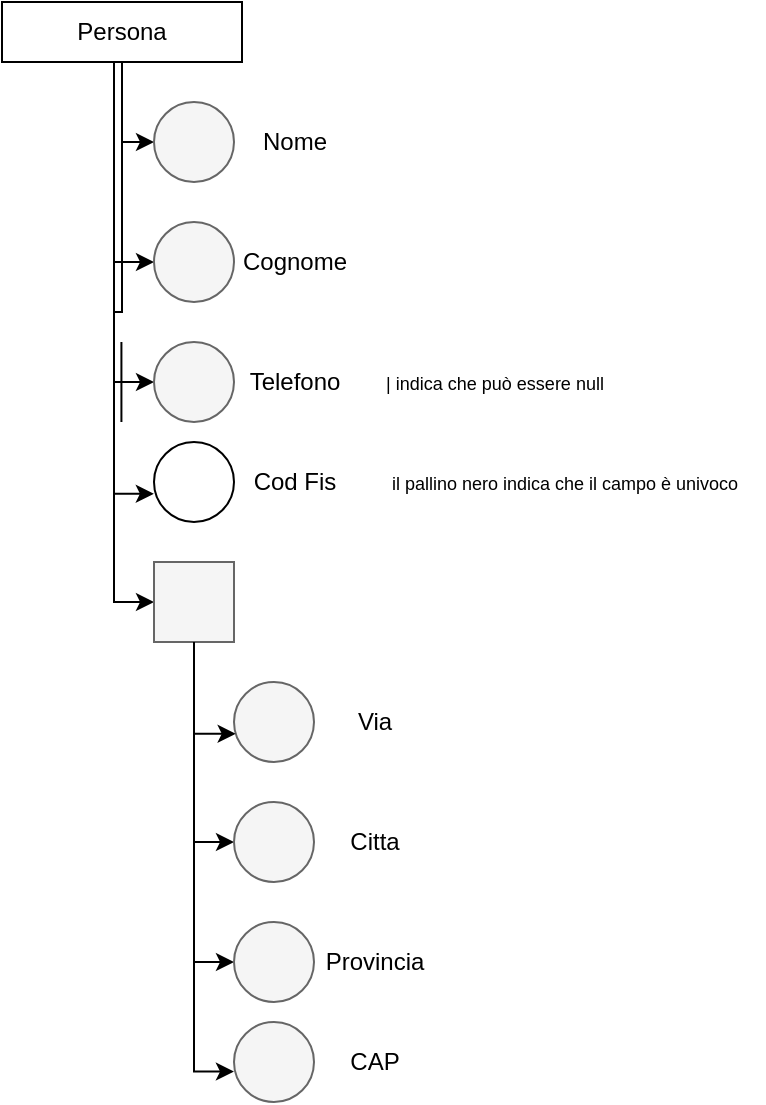 <mxfile version="24.7.8">
  <diagram name="Pagina-1" id="cW9Y8s9JfGk05K29dQuO">
    <mxGraphModel dx="875" dy="1693" grid="1" gridSize="10" guides="1" tooltips="1" connect="1" arrows="1" fold="1" page="1" pageScale="1" pageWidth="827" pageHeight="1169" math="0" shadow="0">
      <root>
        <mxCell id="0" />
        <mxCell id="1" parent="0" />
        <mxCell id="0n1MjsVZOhJ_JY2lPPmX-4" value="" style="edgeStyle=orthogonalEdgeStyle;rounded=0;orthogonalLoop=1;jettySize=auto;html=1;" edge="1" parent="1" source="0n1MjsVZOhJ_JY2lPPmX-1" target="0n1MjsVZOhJ_JY2lPPmX-2">
          <mxGeometry relative="1" as="geometry">
            <Array as="points">
              <mxPoint x="414" y="-520" />
            </Array>
          </mxGeometry>
        </mxCell>
        <mxCell id="0n1MjsVZOhJ_JY2lPPmX-7" style="edgeStyle=orthogonalEdgeStyle;rounded=0;orthogonalLoop=1;jettySize=auto;html=1;entryX=0;entryY=0.5;entryDx=0;entryDy=0;" edge="1" parent="1" source="0n1MjsVZOhJ_JY2lPPmX-1" target="0n1MjsVZOhJ_JY2lPPmX-5">
          <mxGeometry relative="1" as="geometry">
            <mxPoint x="414" y="-450" as="targetPoint" />
            <Array as="points">
              <mxPoint x="410" y="-460" />
            </Array>
          </mxGeometry>
        </mxCell>
        <mxCell id="0n1MjsVZOhJ_JY2lPPmX-11" style="edgeStyle=orthogonalEdgeStyle;rounded=0;orthogonalLoop=1;jettySize=auto;html=1;entryX=0;entryY=0.5;entryDx=0;entryDy=0;" edge="1" parent="1" source="0n1MjsVZOhJ_JY2lPPmX-1" target="0n1MjsVZOhJ_JY2lPPmX-9">
          <mxGeometry relative="1" as="geometry">
            <Array as="points">
              <mxPoint x="410" y="-400" />
            </Array>
          </mxGeometry>
        </mxCell>
        <mxCell id="0n1MjsVZOhJ_JY2lPPmX-19" style="edgeStyle=orthogonalEdgeStyle;rounded=0;orthogonalLoop=1;jettySize=auto;html=1;entryX=0;entryY=0.5;entryDx=0;entryDy=0;" edge="1" parent="1" source="0n1MjsVZOhJ_JY2lPPmX-1" target="0n1MjsVZOhJ_JY2lPPmX-18">
          <mxGeometry relative="1" as="geometry" />
        </mxCell>
        <mxCell id="0n1MjsVZOhJ_JY2lPPmX-1" value="Persona" style="rounded=0;whiteSpace=wrap;html=1;" vertex="1" parent="1">
          <mxGeometry x="354" y="-590" width="120" height="30" as="geometry" />
        </mxCell>
        <mxCell id="0n1MjsVZOhJ_JY2lPPmX-2" value="" style="ellipse;whiteSpace=wrap;html=1;aspect=fixed;fillColor=#f5f5f5;fontColor=#333333;strokeColor=#666666;" vertex="1" parent="1">
          <mxGeometry x="430" y="-540" width="40" height="40" as="geometry" />
        </mxCell>
        <mxCell id="0n1MjsVZOhJ_JY2lPPmX-3" value="Nome" style="text;html=1;align=center;verticalAlign=middle;resizable=0;points=[];autosize=1;strokeColor=none;fillColor=none;" vertex="1" parent="1">
          <mxGeometry x="470" y="-535" width="60" height="30" as="geometry" />
        </mxCell>
        <mxCell id="0n1MjsVZOhJ_JY2lPPmX-5" value="" style="ellipse;whiteSpace=wrap;html=1;aspect=fixed;fillColor=#f5f5f5;fontColor=#333333;strokeColor=#666666;" vertex="1" parent="1">
          <mxGeometry x="430" y="-480" width="40" height="40" as="geometry" />
        </mxCell>
        <mxCell id="0n1MjsVZOhJ_JY2lPPmX-6" value="Cognome" style="text;html=1;align=center;verticalAlign=middle;resizable=0;points=[];autosize=1;strokeColor=none;fillColor=none;" vertex="1" parent="1">
          <mxGeometry x="460" y="-475" width="80" height="30" as="geometry" />
        </mxCell>
        <mxCell id="0n1MjsVZOhJ_JY2lPPmX-8" value="Telefono" style="text;html=1;align=center;verticalAlign=middle;resizable=0;points=[];autosize=1;strokeColor=none;fillColor=none;" vertex="1" parent="1">
          <mxGeometry x="465" y="-415" width="70" height="30" as="geometry" />
        </mxCell>
        <mxCell id="0n1MjsVZOhJ_JY2lPPmX-9" value="" style="ellipse;whiteSpace=wrap;html=1;aspect=fixed;fillColor=#f5f5f5;fontColor=#333333;strokeColor=#666666;" vertex="1" parent="1">
          <mxGeometry x="430" y="-420" width="40" height="40" as="geometry" />
        </mxCell>
        <mxCell id="0n1MjsVZOhJ_JY2lPPmX-12" value="" style="endArrow=none;html=1;rounded=0;" edge="1" parent="1">
          <mxGeometry width="50" height="50" relative="1" as="geometry">
            <mxPoint x="413.71" y="-380" as="sourcePoint" />
            <mxPoint x="413.71" y="-420" as="targetPoint" />
          </mxGeometry>
        </mxCell>
        <mxCell id="0n1MjsVZOhJ_JY2lPPmX-13" value="&lt;font style=&quot;font-size: 9px;&quot;&gt;| indica che può essere null&lt;/font&gt;" style="text;html=1;align=center;verticalAlign=middle;resizable=0;points=[];autosize=1;strokeColor=none;fillColor=none;" vertex="1" parent="1">
          <mxGeometry x="535" y="-415" width="130" height="30" as="geometry" />
        </mxCell>
        <mxCell id="0n1MjsVZOhJ_JY2lPPmX-14" value="" style="ellipse;whiteSpace=wrap;html=1;aspect=fixed;" vertex="1" parent="1">
          <mxGeometry x="430" y="-370" width="40" height="40" as="geometry" />
        </mxCell>
        <mxCell id="0n1MjsVZOhJ_JY2lPPmX-15" value="Cod Fis" style="text;html=1;align=center;verticalAlign=middle;resizable=0;points=[];autosize=1;strokeColor=none;fillColor=none;" vertex="1" parent="1">
          <mxGeometry x="470" y="-365" width="60" height="30" as="geometry" />
        </mxCell>
        <mxCell id="0n1MjsVZOhJ_JY2lPPmX-16" style="edgeStyle=orthogonalEdgeStyle;rounded=0;orthogonalLoop=1;jettySize=auto;html=1;entryX=-0.002;entryY=0.647;entryDx=0;entryDy=0;entryPerimeter=0;" edge="1" parent="1" source="0n1MjsVZOhJ_JY2lPPmX-1" target="0n1MjsVZOhJ_JY2lPPmX-14">
          <mxGeometry relative="1" as="geometry">
            <Array as="points">
              <mxPoint x="410" y="-344" />
            </Array>
          </mxGeometry>
        </mxCell>
        <mxCell id="0n1MjsVZOhJ_JY2lPPmX-17" value="&lt;font style=&quot;font-size: 9px;&quot;&gt;il pallino nero indica che il campo è univoco&lt;/font&gt;" style="text;html=1;align=center;verticalAlign=middle;resizable=0;points=[];autosize=1;strokeColor=none;fillColor=none;" vertex="1" parent="1">
          <mxGeometry x="535" y="-365" width="200" height="30" as="geometry" />
        </mxCell>
        <mxCell id="0n1MjsVZOhJ_JY2lPPmX-30" style="edgeStyle=orthogonalEdgeStyle;rounded=0;orthogonalLoop=1;jettySize=auto;html=1;entryX=0;entryY=0.5;entryDx=0;entryDy=0;" edge="1" parent="1" source="0n1MjsVZOhJ_JY2lPPmX-18" target="0n1MjsVZOhJ_JY2lPPmX-24">
          <mxGeometry relative="1" as="geometry" />
        </mxCell>
        <mxCell id="0n1MjsVZOhJ_JY2lPPmX-31" style="edgeStyle=orthogonalEdgeStyle;rounded=0;orthogonalLoop=1;jettySize=auto;html=1;entryX=0;entryY=0.5;entryDx=0;entryDy=0;" edge="1" parent="1" source="0n1MjsVZOhJ_JY2lPPmX-18" target="0n1MjsVZOhJ_JY2lPPmX-23">
          <mxGeometry relative="1" as="geometry" />
        </mxCell>
        <mxCell id="0n1MjsVZOhJ_JY2lPPmX-18" value="" style="whiteSpace=wrap;html=1;aspect=fixed;fillColor=#f5f5f5;fontColor=#333333;strokeColor=#666666;" vertex="1" parent="1">
          <mxGeometry x="430" y="-310" width="40" height="40" as="geometry" />
        </mxCell>
        <mxCell id="0n1MjsVZOhJ_JY2lPPmX-20" value="" style="ellipse;whiteSpace=wrap;html=1;aspect=fixed;fillColor=#f5f5f5;fontColor=#333333;strokeColor=#666666;" vertex="1" parent="1">
          <mxGeometry x="470" y="-250" width="40" height="40" as="geometry" />
        </mxCell>
        <mxCell id="0n1MjsVZOhJ_JY2lPPmX-21" value="Via" style="text;html=1;align=center;verticalAlign=middle;resizable=0;points=[];autosize=1;strokeColor=none;fillColor=none;" vertex="1" parent="1">
          <mxGeometry x="520" y="-245" width="40" height="30" as="geometry" />
        </mxCell>
        <mxCell id="0n1MjsVZOhJ_JY2lPPmX-22" value="Citta" style="text;html=1;align=center;verticalAlign=middle;resizable=0;points=[];autosize=1;strokeColor=none;fillColor=none;" vertex="1" parent="1">
          <mxGeometry x="515" y="-185" width="50" height="30" as="geometry" />
        </mxCell>
        <mxCell id="0n1MjsVZOhJ_JY2lPPmX-23" value="" style="ellipse;whiteSpace=wrap;html=1;aspect=fixed;fillColor=#f5f5f5;fontColor=#333333;strokeColor=#666666;" vertex="1" parent="1">
          <mxGeometry x="470" y="-190" width="40" height="40" as="geometry" />
        </mxCell>
        <mxCell id="0n1MjsVZOhJ_JY2lPPmX-24" value="" style="ellipse;whiteSpace=wrap;html=1;aspect=fixed;fillColor=#f5f5f5;fontColor=#333333;strokeColor=#666666;" vertex="1" parent="1">
          <mxGeometry x="470" y="-130" width="40" height="40" as="geometry" />
        </mxCell>
        <mxCell id="0n1MjsVZOhJ_JY2lPPmX-25" value="Provincia" style="text;html=1;align=center;verticalAlign=middle;resizable=0;points=[];autosize=1;strokeColor=none;fillColor=none;" vertex="1" parent="1">
          <mxGeometry x="505" y="-125" width="70" height="30" as="geometry" />
        </mxCell>
        <mxCell id="0n1MjsVZOhJ_JY2lPPmX-26" value="" style="ellipse;whiteSpace=wrap;html=1;aspect=fixed;fillColor=#f5f5f5;fontColor=#333333;strokeColor=#666666;" vertex="1" parent="1">
          <mxGeometry x="470" y="-80" width="40" height="40" as="geometry" />
        </mxCell>
        <mxCell id="0n1MjsVZOhJ_JY2lPPmX-27" value="CAP" style="text;html=1;align=center;verticalAlign=middle;resizable=0;points=[];autosize=1;strokeColor=none;fillColor=none;" vertex="1" parent="1">
          <mxGeometry x="515" y="-75" width="50" height="30" as="geometry" />
        </mxCell>
        <mxCell id="0n1MjsVZOhJ_JY2lPPmX-28" style="edgeStyle=orthogonalEdgeStyle;rounded=0;orthogonalLoop=1;jettySize=auto;html=1;entryX=0.021;entryY=0.647;entryDx=0;entryDy=0;entryPerimeter=0;" edge="1" parent="1" source="0n1MjsVZOhJ_JY2lPPmX-18" target="0n1MjsVZOhJ_JY2lPPmX-20">
          <mxGeometry relative="1" as="geometry" />
        </mxCell>
        <mxCell id="0n1MjsVZOhJ_JY2lPPmX-29" style="edgeStyle=orthogonalEdgeStyle;rounded=0;orthogonalLoop=1;jettySize=auto;html=1;entryX=-0.001;entryY=0.62;entryDx=0;entryDy=0;entryPerimeter=0;" edge="1" parent="1" source="0n1MjsVZOhJ_JY2lPPmX-18" target="0n1MjsVZOhJ_JY2lPPmX-26">
          <mxGeometry relative="1" as="geometry" />
        </mxCell>
      </root>
    </mxGraphModel>
  </diagram>
</mxfile>
